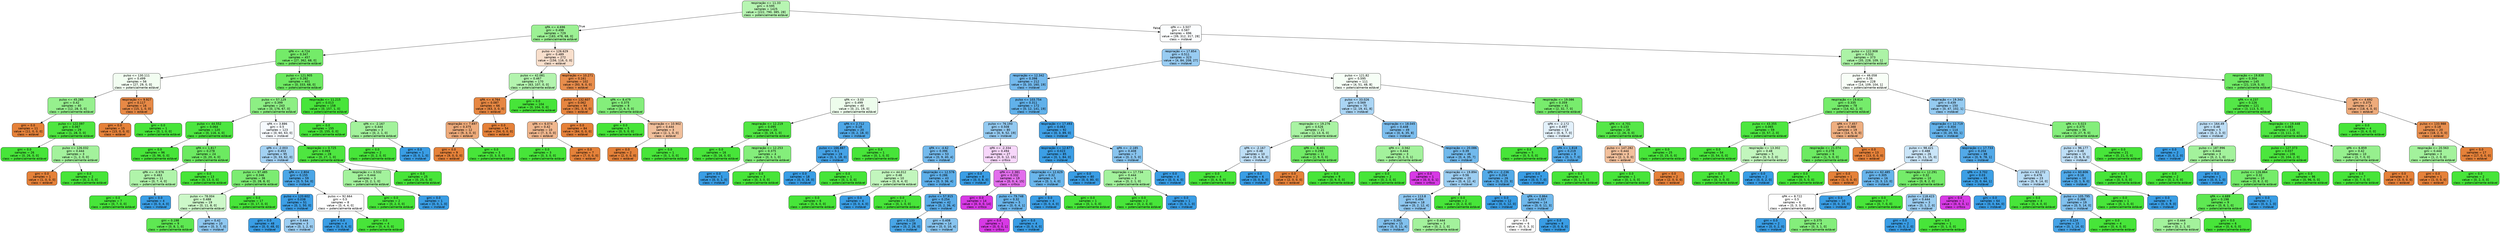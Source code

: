 digraph Tree {
node [shape=box, style="filled, rounded", color="black", fontname="helvetica"] ;
edge [fontname="helvetica"] ;
0 [label="respiração <= 11.33\ngini = 0.595\nsamples = 1425\nvalue = [222, 790, 385, 28]\nclass = potencialmente estável", fillcolor="#b7f5b2"] ;
1 [label="qPA <= 4.696\ngini = 0.498\nsamples = 729\nvalue = [183, 478, 68, 0]\nclass = potencialmente estável", fillcolor="#9cf194"] ;
0 -> 1 [labeldistance=2.5, labelangle=45, headlabel="True"] ;
2 [label="qPA <= -4.724\ngini = 0.347\nsamples = 457\nvalue = [27, 362, 68, 0]\nclass = potencialmente estável", fillcolor="#74eb69"] ;
1 -> 2 ;
3 [label="pulso <= 130.111\ngini = 0.499\nsamples = 56\nvalue = [27, 29, 0, 0]\nclass = potencialmente estável", fillcolor="#f2fdf1"] ;
2 -> 3 ;
4 [label="pulso <= 45.285\ngini = 0.42\nsamples = 40\nvalue = [12, 28, 0, 0]\nclass = potencialmente estável", fillcolor="#96f08e"] ;
3 -> 4 ;
5 [label="gini = 0.0\nsamples = 11\nvalue = [11, 0, 0, 0]\nclass = estável", fillcolor="#e58139"] ;
4 -> 5 ;
6 [label="pulso <= 122.097\ngini = 0.067\nsamples = 29\nvalue = [1, 28, 0, 0]\nclass = potencialmente estável", fillcolor="#4ee640"] ;
4 -> 6 ;
7 [label="gini = 0.0\nsamples = 26\nvalue = [0, 26, 0, 0]\nclass = potencialmente estável", fillcolor="#47e539"] ;
6 -> 7 ;
8 [label="pulso <= 126.032\ngini = 0.444\nsamples = 3\nvalue = [1, 2, 0, 0]\nclass = potencialmente estável", fillcolor="#a3f29c"] ;
6 -> 8 ;
9 [label="gini = 0.0\nsamples = 1\nvalue = [1, 0, 0, 0]\nclass = estável", fillcolor="#e58139"] ;
8 -> 9 ;
10 [label="gini = 0.0\nsamples = 2\nvalue = [0, 2, 0, 0]\nclass = potencialmente estável", fillcolor="#47e539"] ;
8 -> 10 ;
11 [label="respiração <= 9.927\ngini = 0.117\nsamples = 16\nvalue = [15, 1, 0, 0]\nclass = estável", fillcolor="#e78946"] ;
3 -> 11 ;
12 [label="gini = 0.0\nsamples = 15\nvalue = [15, 0, 0, 0]\nclass = estável", fillcolor="#e58139"] ;
11 -> 12 ;
13 [label="gini = 0.0\nsamples = 1\nvalue = [0, 1, 0, 0]\nclass = potencialmente estável", fillcolor="#47e539"] ;
11 -> 13 ;
14 [label="pulso <= 121.905\ngini = 0.282\nsamples = 401\nvalue = [0, 333, 68, 0]\nclass = potencialmente estável", fillcolor="#6dea61"] ;
2 -> 14 ;
15 [label="pulso <= 57.129\ngini = 0.399\nsamples = 243\nvalue = [0, 176, 67, 0]\nclass = potencialmente estável", fillcolor="#8def84"] ;
14 -> 15 ;
16 [label="pulso <= 44.552\ngini = 0.064\nsamples = 120\nvalue = [0, 116, 4, 0]\nclass = potencialmente estável", fillcolor="#4de640"] ;
15 -> 16 ;
17 [label="gini = 0.0\nsamples = 96\nvalue = [0, 96, 0, 0]\nclass = potencialmente estável", fillcolor="#47e539"] ;
16 -> 17 ;
18 [label="qPA <= 1.817\ngini = 0.278\nsamples = 24\nvalue = [0, 20, 4, 0]\nclass = potencialmente estável", fillcolor="#6cea61"] ;
16 -> 18 ;
19 [label="qPA <= -0.976\ngini = 0.463\nsamples = 11\nvalue = [0, 7, 4, 0]\nclass = potencialmente estável", fillcolor="#b0f4aa"] ;
18 -> 19 ;
20 [label="gini = 0.0\nsamples = 7\nvalue = [0, 7, 0, 0]\nclass = potencialmente estável", fillcolor="#47e539"] ;
19 -> 20 ;
21 [label="gini = 0.0\nsamples = 4\nvalue = [0, 0, 4, 0]\nclass = instável", fillcolor="#399de5"] ;
19 -> 21 ;
22 [label="gini = 0.0\nsamples = 13\nvalue = [0, 13, 0, 0]\nclass = potencialmente estável", fillcolor="#47e539"] ;
18 -> 22 ;
23 [label="qPA <= 3.886\ngini = 0.5\nsamples = 123\nvalue = [0, 60, 63, 0]\nclass = instável", fillcolor="#f6fafe"] ;
15 -> 23 ;
24 [label="qPA <= -2.003\ngini = 0.453\nsamples = 95\nvalue = [0, 33, 62, 0]\nclass = instável", fillcolor="#a2d1f3"] ;
23 -> 24 ;
25 [label="pulso <= 97.485\ngini = 0.346\nsamples = 36\nvalue = [0, 28, 8, 0]\nclass = potencialmente estável", fillcolor="#7cec72"] ;
24 -> 25 ;
26 [label="pulso <= 78.004\ngini = 0.488\nsamples = 19\nvalue = [0, 11, 8, 0]\nclass = potencialmente estável", fillcolor="#cdf8c9"] ;
25 -> 26 ;
27 [label="gini = 0.198\nsamples = 9\nvalue = [0, 8, 1, 0]\nclass = potencialmente estável", fillcolor="#5ee852"] ;
26 -> 27 ;
28 [label="gini = 0.42\nsamples = 10\nvalue = [0, 3, 7, 0]\nclass = instável", fillcolor="#8ec7f0"] ;
26 -> 28 ;
29 [label="gini = 0.0\nsamples = 17\nvalue = [0, 17, 0, 0]\nclass = potencialmente estável", fillcolor="#47e539"] ;
25 -> 29 ;
30 [label="qPA <= 2.804\ngini = 0.155\nsamples = 59\nvalue = [0, 5, 54, 0]\nclass = instável", fillcolor="#4ba6e7"] ;
24 -> 30 ;
31 [label="pulso <= 120.602\ngini = 0.038\nsamples = 51\nvalue = [0, 1, 50, 0]\nclass = instável", fillcolor="#3d9fe6"] ;
30 -> 31 ;
32 [label="gini = 0.0\nsamples = 48\nvalue = [0, 0, 48, 0]\nclass = instável", fillcolor="#399de5"] ;
31 -> 32 ;
33 [label="gini = 0.444\nsamples = 3\nvalue = [0, 1, 2, 0]\nclass = instável", fillcolor="#9ccef2"] ;
31 -> 33 ;
34 [label="pulso <= 92.664\ngini = 0.5\nsamples = 8\nvalue = [0, 4, 4, 0]\nclass = potencialmente estável", fillcolor="#ffffff"] ;
30 -> 34 ;
35 [label="gini = 0.0\nsamples = 4\nvalue = [0, 0, 4, 0]\nclass = instável", fillcolor="#399de5"] ;
34 -> 35 ;
36 [label="gini = 0.0\nsamples = 4\nvalue = [0, 4, 0, 0]\nclass = potencialmente estável", fillcolor="#47e539"] ;
34 -> 36 ;
37 [label="respiração <= 0.725\ngini = 0.069\nsamples = 28\nvalue = [0, 27, 1, 0]\nclass = potencialmente estável", fillcolor="#4ee640"] ;
23 -> 37 ;
38 [label="respiração <= 0.532\ngini = 0.444\nsamples = 3\nvalue = [0, 2, 1, 0]\nclass = potencialmente estável", fillcolor="#a3f29c"] ;
37 -> 38 ;
39 [label="gini = 0.0\nsamples = 2\nvalue = [0, 2, 0, 0]\nclass = potencialmente estável", fillcolor="#47e539"] ;
38 -> 39 ;
40 [label="gini = 0.0\nsamples = 1\nvalue = [0, 0, 1, 0]\nclass = instável", fillcolor="#399de5"] ;
38 -> 40 ;
41 [label="gini = 0.0\nsamples = 25\nvalue = [0, 25, 0, 0]\nclass = potencialmente estável", fillcolor="#47e539"] ;
37 -> 41 ;
42 [label="respiração <= 11.215\ngini = 0.013\nsamples = 158\nvalue = [0, 157, 1, 0]\nclass = potencialmente estável", fillcolor="#48e53a"] ;
14 -> 42 ;
43 [label="gini = 0.0\nsamples = 155\nvalue = [0, 155, 0, 0]\nclass = potencialmente estável", fillcolor="#47e539"] ;
42 -> 43 ;
44 [label="qPA <= -2.167\ngini = 0.444\nsamples = 3\nvalue = [0, 2, 1, 0]\nclass = potencialmente estável", fillcolor="#a3f29c"] ;
42 -> 44 ;
45 [label="gini = 0.0\nsamples = 2\nvalue = [0, 2, 0, 0]\nclass = potencialmente estável", fillcolor="#47e539"] ;
44 -> 45 ;
46 [label="gini = 0.0\nsamples = 1\nvalue = [0, 0, 1, 0]\nclass = instável", fillcolor="#399de5"] ;
44 -> 46 ;
47 [label="pulso <= 126.629\ngini = 0.489\nsamples = 272\nvalue = [156, 116, 0, 0]\nclass = estável", fillcolor="#f8dfcc"] ;
1 -> 47 ;
48 [label="pulso <= 42.081\ngini = 0.467\nsamples = 170\nvalue = [63, 107, 0, 0]\nclass = potencialmente estável", fillcolor="#b3f4ae"] ;
47 -> 48 ;
49 [label="qPA <= 4.764\ngini = 0.087\nsamples = 66\nvalue = [63, 3, 0, 0]\nclass = estável", fillcolor="#e68742"] ;
48 -> 49 ;
50 [label="respiração <= 7.697\ngini = 0.375\nsamples = 12\nvalue = [9, 3, 0, 0]\nclass = estável", fillcolor="#eeab7b"] ;
49 -> 50 ;
51 [label="gini = 0.0\nsamples = 9\nvalue = [9, 0, 0, 0]\nclass = estável", fillcolor="#e58139"] ;
50 -> 51 ;
52 [label="gini = 0.0\nsamples = 3\nvalue = [0, 3, 0, 0]\nclass = potencialmente estável", fillcolor="#47e539"] ;
50 -> 52 ;
53 [label="gini = 0.0\nsamples = 54\nvalue = [54, 0, 0, 0]\nclass = estável", fillcolor="#e58139"] ;
49 -> 53 ;
54 [label="gini = 0.0\nsamples = 104\nvalue = [0, 104, 0, 0]\nclass = potencialmente estável", fillcolor="#47e539"] ;
48 -> 54 ;
55 [label="respiração <= 10.271\ngini = 0.161\nsamples = 102\nvalue = [93, 9, 0, 0]\nclass = estável", fillcolor="#e88d4c"] ;
47 -> 55 ;
56 [label="pulso <= 132.607\ngini = 0.062\nsamples = 94\nvalue = [91, 3, 0, 0]\nclass = estável", fillcolor="#e68540"] ;
55 -> 56 ;
57 [label="qPA <= 6.074\ngini = 0.42\nsamples = 10\nvalue = [7, 3, 0, 0]\nclass = estável", fillcolor="#f0b78e"] ;
56 -> 57 ;
58 [label="gini = 0.0\nsamples = 3\nvalue = [0, 3, 0, 0]\nclass = potencialmente estável", fillcolor="#47e539"] ;
57 -> 58 ;
59 [label="gini = 0.0\nsamples = 7\nvalue = [7, 0, 0, 0]\nclass = estável", fillcolor="#e58139"] ;
57 -> 59 ;
60 [label="gini = 0.0\nsamples = 84\nvalue = [84, 0, 0, 0]\nclass = estável", fillcolor="#e58139"] ;
56 -> 60 ;
61 [label="qPA <= 8.479\ngini = 0.375\nsamples = 8\nvalue = [2, 6, 0, 0]\nclass = potencialmente estável", fillcolor="#84ee7b"] ;
55 -> 61 ;
62 [label="gini = 0.0\nsamples = 5\nvalue = [0, 5, 0, 0]\nclass = potencialmente estável", fillcolor="#47e539"] ;
61 -> 62 ;
63 [label="respiração <= 10.902\ngini = 0.444\nsamples = 3\nvalue = [2, 1, 0, 0]\nclass = estável", fillcolor="#f2c09c"] ;
61 -> 63 ;
64 [label="gini = 0.0\nsamples = 2\nvalue = [2, 0, 0, 0]\nclass = estável", fillcolor="#e58139"] ;
63 -> 64 ;
65 [label="gini = 0.0\nsamples = 1\nvalue = [0, 1, 0, 0]\nclass = potencialmente estável", fillcolor="#47e539"] ;
63 -> 65 ;
66 [label="qPA <= 3.507\ngini = 0.587\nsamples = 696\nvalue = [39, 312, 317, 28]\nclass = instável", fillcolor="#fcfeff"] ;
0 -> 66 [labeldistance=2.5, labelangle=-45, headlabel="False"] ;
67 [label="respiração <= 17.854\ngini = 0.511\nsamples = 323\nvalue = [4, 84, 208, 27]\nclass = instável", fillcolor="#98ccf2"] ;
66 -> 67 ;
68 [label="respiração <= 12.342\ngini = 0.398\nsamples = 212\nvalue = [0, 33, 160, 19]\nclass = instável", fillcolor="#73b9ed"] ;
67 -> 68 ;
69 [label="qPA <= -3.03\ngini = 0.499\nsamples = 40\nvalue = [0, 21, 19, 0]\nclass = potencialmente estável", fillcolor="#edfdec"] ;
68 -> 69 ;
70 [label="respiração <= 12.219\ngini = 0.095\nsamples = 20\nvalue = [0, 19, 1, 0]\nclass = potencialmente estável", fillcolor="#51e643"] ;
69 -> 70 ;
71 [label="gini = 0.0\nsamples = 16\nvalue = [0, 16, 0, 0]\nclass = potencialmente estável", fillcolor="#47e539"] ;
70 -> 71 ;
72 [label="respiração <= 12.253\ngini = 0.375\nsamples = 4\nvalue = [0, 3, 1, 0]\nclass = potencialmente estável", fillcolor="#84ee7b"] ;
70 -> 72 ;
73 [label="gini = 0.0\nsamples = 1\nvalue = [0, 0, 1, 0]\nclass = instável", fillcolor="#399de5"] ;
72 -> 73 ;
74 [label="gini = 0.0\nsamples = 3\nvalue = [0, 3, 0, 0]\nclass = potencialmente estável", fillcolor="#47e539"] ;
72 -> 74 ;
75 [label="qPA <= 2.712\ngini = 0.18\nsamples = 20\nvalue = [0, 2, 18, 0]\nclass = instável", fillcolor="#4fa8e8"] ;
69 -> 75 ;
76 [label="pulso <= 166.887\ngini = 0.1\nsamples = 19\nvalue = [0, 1, 18, 0]\nclass = instável", fillcolor="#44a2e6"] ;
75 -> 76 ;
77 [label="gini = 0.0\nsamples = 18\nvalue = [0, 0, 18, 0]\nclass = instável", fillcolor="#399de5"] ;
76 -> 77 ;
78 [label="gini = 0.0\nsamples = 1\nvalue = [0, 1, 0, 0]\nclass = potencialmente estável", fillcolor="#47e539"] ;
76 -> 78 ;
79 [label="gini = 0.0\nsamples = 1\nvalue = [0, 1, 0, 0]\nclass = potencialmente estável", fillcolor="#47e539"] ;
75 -> 79 ;
80 [label="pulso <= 103.754\ngini = 0.311\nsamples = 172\nvalue = [0, 12, 141, 19]\nclass = instável", fillcolor="#61b1ea"] ;
68 -> 80 ;
81 [label="pulso <= 76.193\ngini = 0.508\nsamples = 80\nvalue = [0, 9, 52, 19]\nclass = instável", fillcolor="#94caf1"] ;
80 -> 81 ;
82 [label="qPA <= -4.62\ngini = 0.396\nsamples = 53\nvalue = [0, 9, 40, 4]\nclass = instável", fillcolor="#74baed"] ;
81 -> 82 ;
83 [label="pulso <= 44.012\ngini = 0.48\nsamples = 10\nvalue = [0, 6, 4, 0]\nclass = potencialmente estável", fillcolor="#c2f6bd"] ;
82 -> 83 ;
84 [label="gini = 0.0\nsamples = 6\nvalue = [0, 6, 0, 0]\nclass = potencialmente estável", fillcolor="#47e539"] ;
83 -> 84 ;
85 [label="gini = 0.0\nsamples = 4\nvalue = [0, 0, 4, 0]\nclass = instável", fillcolor="#399de5"] ;
83 -> 85 ;
86 [label="respiração <= 12.576\ngini = 0.286\nsamples = 43\nvalue = [0, 3, 36, 4]\nclass = instável", fillcolor="#5dafea"] ;
82 -> 86 ;
87 [label="gini = 0.0\nsamples = 1\nvalue = [0, 1, 0, 0]\nclass = potencialmente estável", fillcolor="#47e539"] ;
86 -> 87 ;
88 [label="pulso <= 57.915\ngini = 0.254\nsamples = 42\nvalue = [0, 2, 36, 4]\nclass = instável", fillcolor="#58ace9"] ;
86 -> 88 ;
89 [label="gini = 0.133\nsamples = 28\nvalue = [0, 2, 26, 0]\nclass = instável", fillcolor="#48a5e7"] ;
88 -> 89 ;
90 [label="gini = 0.408\nsamples = 14\nvalue = [0, 0, 10, 4]\nclass = instável", fillcolor="#88c4ef"] ;
88 -> 90 ;
91 [label="qPA <= -2.334\ngini = 0.494\nsamples = 27\nvalue = [0, 0, 12, 15]\nclass = crítico", fillcolor="#f7d7fa"] ;
81 -> 91 ;
92 [label="gini = 0.0\nsamples = 8\nvalue = [0, 0, 8, 0]\nclass = instável", fillcolor="#399de5"] ;
91 -> 92 ;
93 [label="qPA <= 2.381\ngini = 0.332\nsamples = 19\nvalue = [0, 0, 4, 15]\nclass = crítico", fillcolor="#e26eec"] ;
91 -> 93 ;
94 [label="gini = 0.0\nsamples = 14\nvalue = [0, 0, 0, 14]\nclass = crítico", fillcolor="#d739e5"] ;
93 -> 94 ;
95 [label="pulso <= 79.748\ngini = 0.32\nsamples = 5\nvalue = [0, 0, 4, 1]\nclass = instável", fillcolor="#6ab6ec"] ;
93 -> 95 ;
96 [label="gini = 0.0\nsamples = 1\nvalue = [0, 0, 0, 1]\nclass = crítico", fillcolor="#d739e5"] ;
95 -> 96 ;
97 [label="gini = 0.0\nsamples = 4\nvalue = [0, 0, 4, 0]\nclass = instável", fillcolor="#399de5"] ;
95 -> 97 ;
98 [label="respiração <= 17.493\ngini = 0.063\nsamples = 92\nvalue = [0, 3, 89, 0]\nclass = instável", fillcolor="#40a0e6"] ;
80 -> 98 ;
99 [label="respiração <= 12.677\ngini = 0.023\nsamples = 85\nvalue = [0, 1, 84, 0]\nclass = instável", fillcolor="#3b9ee5"] ;
98 -> 99 ;
100 [label="respiração <= 12.629\ngini = 0.32\nsamples = 5\nvalue = [0, 1, 4, 0]\nclass = instável", fillcolor="#6ab6ec"] ;
99 -> 100 ;
101 [label="gini = 0.0\nsamples = 4\nvalue = [0, 0, 4, 0]\nclass = instável", fillcolor="#399de5"] ;
100 -> 101 ;
102 [label="gini = 0.0\nsamples = 1\nvalue = [0, 1, 0, 0]\nclass = potencialmente estável", fillcolor="#47e539"] ;
100 -> 102 ;
103 [label="gini = 0.0\nsamples = 80\nvalue = [0, 0, 80, 0]\nclass = instável", fillcolor="#399de5"] ;
99 -> 103 ;
104 [label="qPA <= -2.185\ngini = 0.408\nsamples = 7\nvalue = [0, 2, 5, 0]\nclass = instável", fillcolor="#88c4ef"] ;
98 -> 104 ;
105 [label="respiração <= 17.734\ngini = 0.444\nsamples = 3\nvalue = [0, 2, 1, 0]\nclass = potencialmente estável", fillcolor="#a3f29c"] ;
104 -> 105 ;
106 [label="gini = 0.0\nsamples = 2\nvalue = [0, 2, 0, 0]\nclass = potencialmente estável", fillcolor="#47e539"] ;
105 -> 106 ;
107 [label="gini = 0.0\nsamples = 1\nvalue = [0, 0, 1, 0]\nclass = instável", fillcolor="#399de5"] ;
105 -> 107 ;
108 [label="gini = 0.0\nsamples = 4\nvalue = [0, 0, 4, 0]\nclass = instável", fillcolor="#399de5"] ;
104 -> 108 ;
109 [label="pulso <= 121.82\ngini = 0.595\nsamples = 111\nvalue = [4, 51, 48, 8]\nclass = potencialmente estável", fillcolor="#f6fef6"] ;
67 -> 109 ;
110 [label="pulso <= 33.026\ngini = 0.569\nsamples = 70\nvalue = [2, 19, 41, 8]\nclass = instável", fillcolor="#aad5f4"] ;
109 -> 110 ;
111 [label="respiração <= 19.276\ngini = 0.526\nsamples = 21\nvalue = [2, 13, 6, 0]\nclass = potencialmente estável", fillcolor="#a9f3a3"] ;
110 -> 111 ;
112 [label="qPA <= -2.167\ngini = 0.48\nsamples = 10\nvalue = [0, 4, 6, 0]\nclass = instável", fillcolor="#bddef6"] ;
111 -> 112 ;
113 [label="gini = 0.0\nsamples = 4\nvalue = [0, 4, 0, 0]\nclass = potencialmente estável", fillcolor="#47e539"] ;
112 -> 113 ;
114 [label="gini = 0.0\nsamples = 6\nvalue = [0, 0, 6, 0]\nclass = instável", fillcolor="#399de5"] ;
112 -> 114 ;
115 [label="qPA <= -6.401\ngini = 0.298\nsamples = 11\nvalue = [2, 9, 0, 0]\nclass = potencialmente estável", fillcolor="#70eb65"] ;
111 -> 115 ;
116 [label="gini = 0.0\nsamples = 2\nvalue = [2, 0, 0, 0]\nclass = estável", fillcolor="#e58139"] ;
115 -> 116 ;
117 [label="gini = 0.0\nsamples = 9\nvalue = [0, 9, 0, 0]\nclass = potencialmente estável", fillcolor="#47e539"] ;
115 -> 117 ;
118 [label="respiração <= 18.045\ngini = 0.448\nsamples = 49\nvalue = [0, 6, 35, 8]\nclass = instável", fillcolor="#7dbeee"] ;
110 -> 118 ;
119 [label="qPA <= -3.562\ngini = 0.444\nsamples = 3\nvalue = [0, 2, 0, 1]\nclass = potencialmente estável", fillcolor="#a3f29c"] ;
118 -> 119 ;
120 [label="gini = 0.0\nsamples = 2\nvalue = [0, 2, 0, 0]\nclass = potencialmente estável", fillcolor="#47e539"] ;
119 -> 120 ;
121 [label="gini = 0.0\nsamples = 1\nvalue = [0, 0, 0, 1]\nclass = crítico", fillcolor="#d739e5"] ;
119 -> 121 ;
122 [label="respiração <= 20.086\ngini = 0.39\nsamples = 46\nvalue = [0, 4, 35, 7]\nclass = instável", fillcolor="#71b9ec"] ;
118 -> 122 ;
123 [label="respiração <= 19.894\ngini = 0.56\nsamples = 20\nvalue = [0, 4, 12, 4]\nclass = instável", fillcolor="#9ccef2"] ;
122 -> 123 ;
124 [label="pulso <= 113.8\ngini = 0.494\nsamples = 18\nvalue = [0, 2, 12, 4]\nclass = instável", fillcolor="#8ec7f0"] ;
123 -> 124 ;
125 [label="gini = 0.391\nsamples = 15\nvalue = [0, 0, 11, 4]\nclass = instável", fillcolor="#81c1ee"] ;
124 -> 125 ;
126 [label="gini = 0.444\nsamples = 3\nvalue = [0, 2, 1, 0]\nclass = potencialmente estável", fillcolor="#a3f29c"] ;
124 -> 126 ;
127 [label="gini = 0.0\nsamples = 2\nvalue = [0, 2, 0, 0]\nclass = potencialmente estável", fillcolor="#47e539"] ;
123 -> 127 ;
128 [label="qPA <= -2.236\ngini = 0.204\nsamples = 26\nvalue = [0, 0, 23, 3]\nclass = instável", fillcolor="#53aae8"] ;
122 -> 128 ;
129 [label="gini = 0.0\nsamples = 12\nvalue = [0, 0, 12, 0]\nclass = instável", fillcolor="#399de5"] ;
128 -> 129 ;
130 [label="qPA <= 0.864\ngini = 0.337\nsamples = 14\nvalue = [0, 0, 11, 3]\nclass = instável", fillcolor="#6fb8ec"] ;
128 -> 130 ;
131 [label="gini = 0.5\nsamples = 6\nvalue = [0, 0, 3, 3]\nclass = instável", fillcolor="#ffffff"] ;
130 -> 131 ;
132 [label="gini = 0.0\nsamples = 8\nvalue = [0, 0, 8, 0]\nclass = instável", fillcolor="#399de5"] ;
130 -> 132 ;
133 [label="respiração <= 19.086\ngini = 0.359\nsamples = 41\nvalue = [2, 32, 7, 0]\nclass = potencialmente estável", fillcolor="#78ec6d"] ;
109 -> 133 ;
134 [label="qPA <= -2.172\ngini = 0.497\nsamples = 13\nvalue = [0, 6, 7, 0]\nclass = instável", fillcolor="#e3f1fb"] ;
133 -> 134 ;
135 [label="gini = 0.0\nsamples = 5\nvalue = [0, 5, 0, 0]\nclass = potencialmente estável", fillcolor="#47e539"] ;
134 -> 135 ;
136 [label="qPA <= 1.818\ngini = 0.219\nsamples = 8\nvalue = [0, 1, 7, 0]\nclass = instável", fillcolor="#55abe9"] ;
134 -> 136 ;
137 [label="gini = 0.0\nsamples = 7\nvalue = [0, 0, 7, 0]\nclass = instável", fillcolor="#399de5"] ;
136 -> 137 ;
138 [label="gini = 0.0\nsamples = 1\nvalue = [0, 1, 0, 0]\nclass = potencialmente estável", fillcolor="#47e539"] ;
136 -> 138 ;
139 [label="qPA <= -4.701\ngini = 0.133\nsamples = 28\nvalue = [2, 26, 0, 0]\nclass = potencialmente estável", fillcolor="#55e748"] ;
133 -> 139 ;
140 [label="pulso <= 147.282\ngini = 0.444\nsamples = 3\nvalue = [2, 1, 0, 0]\nclass = estável", fillcolor="#f2c09c"] ;
139 -> 140 ;
141 [label="gini = 0.0\nsamples = 1\nvalue = [0, 1, 0, 0]\nclass = potencialmente estável", fillcolor="#47e539"] ;
140 -> 141 ;
142 [label="gini = 0.0\nsamples = 2\nvalue = [2, 0, 0, 0]\nclass = estável", fillcolor="#e58139"] ;
140 -> 142 ;
143 [label="gini = 0.0\nsamples = 25\nvalue = [0, 25, 0, 0]\nclass = potencialmente estável", fillcolor="#47e539"] ;
139 -> 143 ;
144 [label="pulso <= 122.908\ngini = 0.532\nsamples = 373\nvalue = [35, 228, 109, 1]\nclass = potencialmente estável", fillcolor="#acf3a6"] ;
66 -> 144 ;
145 [label="pulso <= 46.058\ngini = 0.56\nsamples = 228\nvalue = [14, 109, 104, 1]\nclass = potencialmente estável", fillcolor="#f8fef7"] ;
144 -> 145 ;
146 [label="respiração <= 19.614\ngini = 0.335\nsamples = 78\nvalue = [14, 62, 2, 0]\nclass = potencialmente estável", fillcolor="#75ec6b"] ;
145 -> 146 ;
147 [label="pulso <= 43.355\ngini = 0.065\nsamples = 59\nvalue = [0, 57, 2, 0]\nclass = potencialmente estável", fillcolor="#4de640"] ;
146 -> 147 ;
148 [label="gini = 0.0\nsamples = 54\nvalue = [0, 54, 0, 0]\nclass = potencialmente estável", fillcolor="#47e539"] ;
147 -> 148 ;
149 [label="respiração <= 13.302\ngini = 0.48\nsamples = 5\nvalue = [0, 3, 2, 0]\nclass = potencialmente estável", fillcolor="#c2f6bd"] ;
147 -> 149 ;
150 [label="gini = 0.0\nsamples = 3\nvalue = [0, 3, 0, 0]\nclass = potencialmente estável", fillcolor="#47e539"] ;
149 -> 150 ;
151 [label="gini = 0.0\nsamples = 2\nvalue = [0, 0, 2, 0]\nclass = instável", fillcolor="#399de5"] ;
149 -> 151 ;
152 [label="qPA <= 7.457\ngini = 0.388\nsamples = 19\nvalue = [14, 5, 0, 0]\nclass = estável", fillcolor="#eeae80"] ;
146 -> 152 ;
153 [label="respiração <= 21.074\ngini = 0.278\nsamples = 6\nvalue = [1, 5, 0, 0]\nclass = potencialmente estável", fillcolor="#6cea61"] ;
152 -> 153 ;
154 [label="gini = 0.0\nsamples = 5\nvalue = [0, 5, 0, 0]\nclass = potencialmente estável", fillcolor="#47e539"] ;
153 -> 154 ;
155 [label="gini = 0.0\nsamples = 1\nvalue = [1, 0, 0, 0]\nclass = estável", fillcolor="#e58139"] ;
153 -> 155 ;
156 [label="gini = 0.0\nsamples = 13\nvalue = [13, 0, 0, 0]\nclass = estável", fillcolor="#e58139"] ;
152 -> 156 ;
157 [label="respiração <= 19.343\ngini = 0.439\nsamples = 150\nvalue = [0, 47, 102, 1]\nclass = instável", fillcolor="#95cbf1"] ;
145 -> 157 ;
158 [label="respiração <= 12.719\ngini = 0.304\nsamples = 114\nvalue = [0, 20, 93, 1]\nclass = instável", fillcolor="#65b3eb"] ;
157 -> 158 ;
159 [label="pulso <= 98.421\ngini = 0.488\nsamples = 26\nvalue = [0, 11, 15, 0]\nclass = instável", fillcolor="#cae5f8"] ;
158 -> 159 ;
160 [label="pulso <= 62.485\ngini = 0.305\nsamples = 16\nvalue = [0, 3, 13, 0]\nclass = instável", fillcolor="#67b4eb"] ;
159 -> 160 ;
161 [label="qPA <= 8.722\ngini = 0.5\nsamples = 6\nvalue = [0, 3, 3, 0]\nclass = potencialmente estável", fillcolor="#ffffff"] ;
160 -> 161 ;
162 [label="gini = 0.0\nsamples = 2\nvalue = [0, 0, 2, 0]\nclass = instável", fillcolor="#399de5"] ;
161 -> 162 ;
163 [label="gini = 0.375\nsamples = 4\nvalue = [0, 3, 1, 0]\nclass = potencialmente estável", fillcolor="#84ee7b"] ;
161 -> 163 ;
164 [label="gini = 0.0\nsamples = 10\nvalue = [0, 0, 10, 0]\nclass = instável", fillcolor="#399de5"] ;
160 -> 164 ;
165 [label="respiração <= 12.291\ngini = 0.32\nsamples = 10\nvalue = [0, 8, 2, 0]\nclass = potencialmente estável", fillcolor="#75ec6a"] ;
159 -> 165 ;
166 [label="gini = 0.0\nsamples = 7\nvalue = [0, 7, 0, 0]\nclass = potencialmente estável", fillcolor="#47e539"] ;
165 -> 166 ;
167 [label="pulso <= 118.423\ngini = 0.444\nsamples = 3\nvalue = [0, 1, 2, 0]\nclass = instável", fillcolor="#9ccef2"] ;
165 -> 167 ;
168 [label="gini = 0.0\nsamples = 2\nvalue = [0, 0, 2, 0]\nclass = instável", fillcolor="#399de5"] ;
167 -> 168 ;
169 [label="gini = 0.0\nsamples = 1\nvalue = [0, 1, 0, 0]\nclass = potencialmente estável", fillcolor="#47e539"] ;
167 -> 169 ;
170 [label="respiração <= 17.733\ngini = 0.204\nsamples = 88\nvalue = [0, 9, 78, 1]\nclass = instável", fillcolor="#52a9e8"] ;
158 -> 170 ;
171 [label="qPA <= 3.702\ngini = 0.03\nsamples = 65\nvalue = [0, 0, 64, 1]\nclass = instável", fillcolor="#3c9fe5"] ;
170 -> 171 ;
172 [label="gini = 0.0\nsamples = 1\nvalue = [0, 0, 0, 1]\nclass = crítico", fillcolor="#d739e5"] ;
171 -> 172 ;
173 [label="gini = 0.0\nsamples = 64\nvalue = [0, 0, 64, 0]\nclass = instável", fillcolor="#399de5"] ;
171 -> 173 ;
174 [label="pulso <= 63.272\ngini = 0.476\nsamples = 23\nvalue = [0, 9, 14, 0]\nclass = instável", fillcolor="#b8dcf6"] ;
170 -> 174 ;
175 [label="gini = 0.0\nsamples = 4\nvalue = [0, 4, 0, 0]\nclass = potencialmente estável", fillcolor="#47e539"] ;
174 -> 175 ;
176 [label="pulso <= 105.795\ngini = 0.388\nsamples = 19\nvalue = [0, 5, 14, 0]\nclass = instável", fillcolor="#80c0ee"] ;
174 -> 176 ;
177 [label="gini = 0.124\nsamples = 15\nvalue = [0, 1, 14, 0]\nclass = instável", fillcolor="#47a4e7"] ;
176 -> 177 ;
178 [label="gini = 0.0\nsamples = 4\nvalue = [0, 4, 0, 0]\nclass = potencialmente estável", fillcolor="#47e539"] ;
176 -> 178 ;
179 [label="qPA <= 5.023\ngini = 0.375\nsamples = 36\nvalue = [0, 27, 9, 0]\nclass = potencialmente estável", fillcolor="#84ee7b"] ;
157 -> 179 ;
180 [label="pulso <= 96.177\ngini = 0.48\nsamples = 15\nvalue = [0, 6, 9, 0]\nclass = instável", fillcolor="#bddef6"] ;
179 -> 180 ;
181 [label="pulso <= 60.606\ngini = 0.18\nsamples = 10\nvalue = [0, 1, 9, 0]\nclass = instável", fillcolor="#4fa8e8"] ;
180 -> 181 ;
182 [label="gini = 0.0\nsamples = 1\nvalue = [0, 1, 0, 0]\nclass = potencialmente estável", fillcolor="#47e539"] ;
181 -> 182 ;
183 [label="gini = 0.0\nsamples = 9\nvalue = [0, 0, 9, 0]\nclass = instável", fillcolor="#399de5"] ;
181 -> 183 ;
184 [label="gini = 0.0\nsamples = 5\nvalue = [0, 5, 0, 0]\nclass = potencialmente estável", fillcolor="#47e539"] ;
180 -> 184 ;
185 [label="gini = 0.0\nsamples = 21\nvalue = [0, 21, 0, 0]\nclass = potencialmente estável", fillcolor="#47e539"] ;
179 -> 185 ;
186 [label="respiração <= 19.838\ngini = 0.304\nsamples = 145\nvalue = [21, 119, 5, 0]\nclass = potencialmente estável", fillcolor="#6eea63"] ;
144 -> 186 ;
187 [label="qPA <= 4.237\ngini = 0.126\nsamples = 121\nvalue = [3, 113, 5, 0]\nclass = potencialmente estável", fillcolor="#54e747"] ;
186 -> 187 ;
188 [label="pulso <= 164.49\ngini = 0.48\nsamples = 5\nvalue = [0, 2, 3, 0]\nclass = instável", fillcolor="#bddef6"] ;
187 -> 188 ;
189 [label="gini = 0.0\nsamples = 2\nvalue = [0, 0, 2, 0]\nclass = instável", fillcolor="#399de5"] ;
188 -> 189 ;
190 [label="pulso <= 187.996\ngini = 0.444\nsamples = 3\nvalue = [0, 2, 1, 0]\nclass = potencialmente estável", fillcolor="#a3f29c"] ;
188 -> 190 ;
191 [label="gini = 0.0\nsamples = 2\nvalue = [0, 2, 0, 0]\nclass = potencialmente estável", fillcolor="#47e539"] ;
190 -> 191 ;
192 [label="gini = 0.0\nsamples = 1\nvalue = [0, 0, 1, 0]\nclass = instável", fillcolor="#399de5"] ;
190 -> 192 ;
193 [label="respiração <= 19.448\ngini = 0.083\nsamples = 116\nvalue = [3, 111, 2, 0]\nclass = potencialmente estável", fillcolor="#4fe642"] ;
187 -> 193 ;
194 [label="pulso <= 127.373\ngini = 0.037\nsamples = 106\nvalue = [0, 104, 2, 0]\nclass = potencialmente estável", fillcolor="#4be63d"] ;
193 -> 194 ;
195 [label="pulso <= 126.864\ngini = 0.32\nsamples = 10\nvalue = [0, 8, 2, 0]\nclass = potencialmente estável", fillcolor="#75ec6a"] ;
194 -> 195 ;
196 [label="qPA <= 4.689\ngini = 0.198\nsamples = 9\nvalue = [0, 8, 1, 0]\nclass = potencialmente estável", fillcolor="#5ee852"] ;
195 -> 196 ;
197 [label="gini = 0.444\nsamples = 3\nvalue = [0, 2, 1, 0]\nclass = potencialmente estável", fillcolor="#a3f29c"] ;
196 -> 197 ;
198 [label="gini = 0.0\nsamples = 6\nvalue = [0, 6, 0, 0]\nclass = potencialmente estável", fillcolor="#47e539"] ;
196 -> 198 ;
199 [label="gini = 0.0\nsamples = 1\nvalue = [0, 0, 1, 0]\nclass = instável", fillcolor="#399de5"] ;
195 -> 199 ;
200 [label="gini = 0.0\nsamples = 96\nvalue = [0, 96, 0, 0]\nclass = potencialmente estável", fillcolor="#47e539"] ;
194 -> 200 ;
201 [label="qPA <= 6.859\ngini = 0.42\nsamples = 10\nvalue = [3, 7, 0, 0]\nclass = potencialmente estável", fillcolor="#96f08e"] ;
193 -> 201 ;
202 [label="gini = 0.0\nsamples = 7\nvalue = [0, 7, 0, 0]\nclass = potencialmente estável", fillcolor="#47e539"] ;
201 -> 202 ;
203 [label="gini = 0.0\nsamples = 3\nvalue = [3, 0, 0, 0]\nclass = estável", fillcolor="#e58139"] ;
201 -> 203 ;
204 [label="qPA <= 4.692\ngini = 0.375\nsamples = 24\nvalue = [18, 6, 0, 0]\nclass = estável", fillcolor="#eeab7b"] ;
186 -> 204 ;
205 [label="gini = 0.0\nsamples = 4\nvalue = [0, 4, 0, 0]\nclass = potencialmente estável", fillcolor="#47e539"] ;
204 -> 205 ;
206 [label="pulso <= 133.988\ngini = 0.18\nsamples = 20\nvalue = [18, 2, 0, 0]\nclass = estável", fillcolor="#e88f4f"] ;
204 -> 206 ;
207 [label="respiração <= 20.563\ngini = 0.444\nsamples = 3\nvalue = [1, 2, 0, 0]\nclass = potencialmente estável", fillcolor="#a3f29c"] ;
206 -> 207 ;
208 [label="gini = 0.0\nsamples = 1\nvalue = [1, 0, 0, 0]\nclass = estável", fillcolor="#e58139"] ;
207 -> 208 ;
209 [label="gini = 0.0\nsamples = 2\nvalue = [0, 2, 0, 0]\nclass = potencialmente estável", fillcolor="#47e539"] ;
207 -> 209 ;
210 [label="gini = 0.0\nsamples = 17\nvalue = [17, 0, 0, 0]\nclass = estável", fillcolor="#e58139"] ;
206 -> 210 ;
}